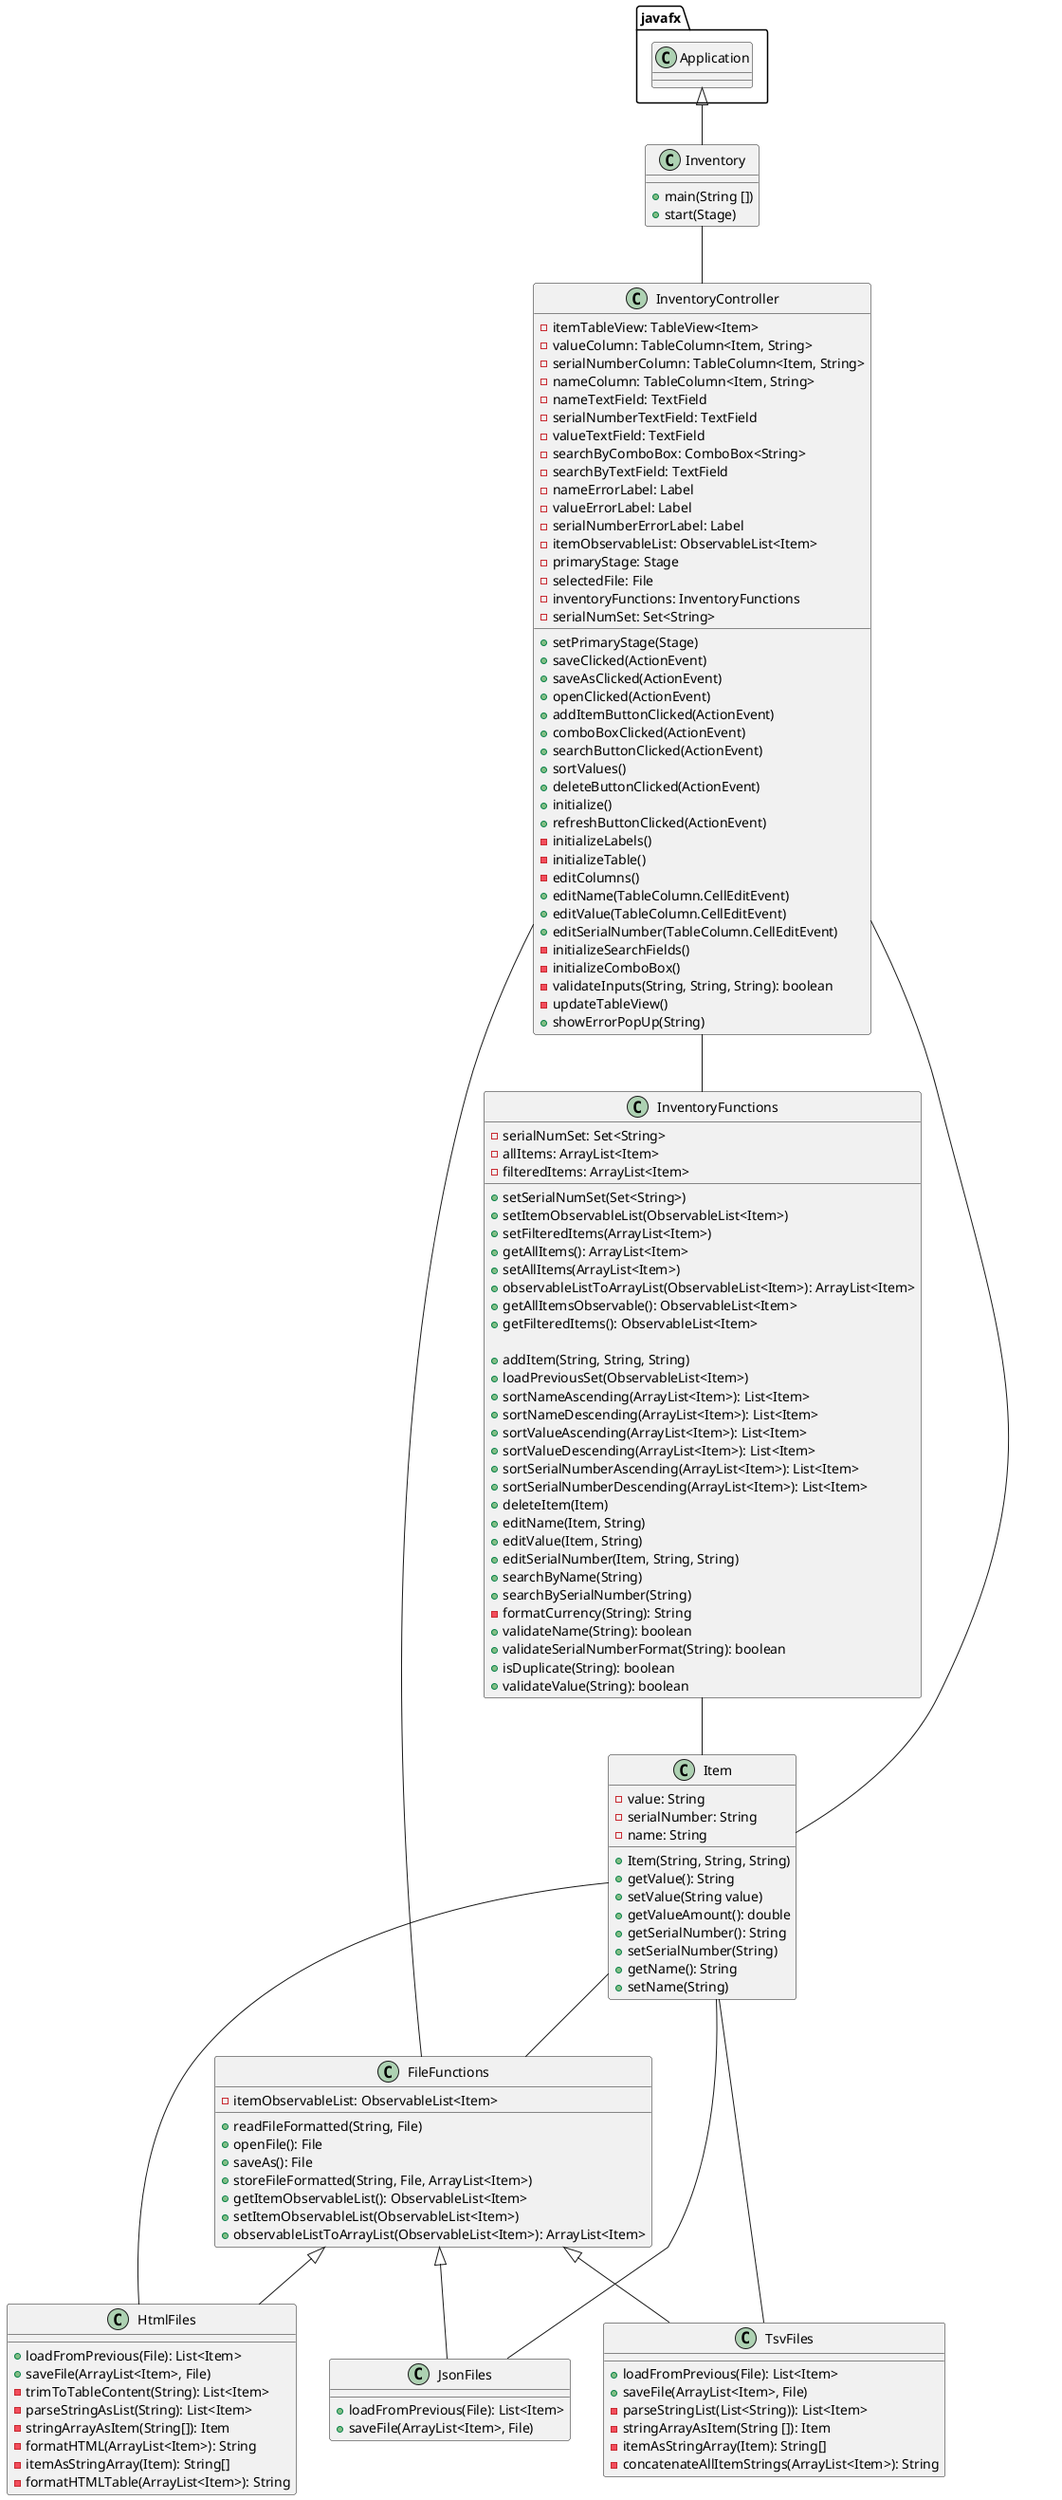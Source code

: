 @startuml
'https://plantuml.com/class-diagram

class Inventory{
    + main(String [])
    + start(Stage)
}

class FileFunctions{
    - itemObservableList: ObservableList<Item>
    + readFileFormatted(String, File)
    + openFile(): File
    + saveAs(): File
    + storeFileFormatted(String, File, ArrayList<Item>)
    + getItemObservableList(): ObservableList<Item>
    + setItemObservableList(ObservableList<Item>)
    + observableListToArrayList(ObservableList<Item>): ArrayList<Item>
}

class JsonFiles{
    + loadFromPrevious(File): List<Item>
    + saveFile(ArrayList<Item>, File)
}

class TsvFiles{
    + loadFromPrevious(File): List<Item>
    + saveFile(ArrayList<Item>, File)
    - parseStringList(List<String)): List<Item>
    - stringArrayAsItem(String []): Item
    - itemAsStringArray(Item): String[]
    - concatenateAllItemStrings(ArrayList<Item>): String
}

class HtmlFiles{
     + loadFromPrevious(File): List<Item>
     + saveFile(ArrayList<Item>, File)
     - trimToTableContent(String): List<Item>
     - parseStringAsList(String): List<Item>
     - stringArrayAsItem(String[]): Item
     - formatHTML(ArrayList<Item>): String
     - itemAsStringArray(Item): String[]
     - formatHTMLTable(ArrayList<Item>): String
}

class InventoryController{
    - itemTableView: TableView<Item>
    - valueColumn: TableColumn<Item, String>
    - serialNumberColumn: TableColumn<Item, String>
    - nameColumn: TableColumn<Item, String>
    - nameTextField: TextField
    - serialNumberTextField: TextField
    - valueTextField: TextField
    - searchByComboBox: ComboBox<String>
    - searchByTextField: TextField
    - nameErrorLabel: Label
    - valueErrorLabel: Label
    - serialNumberErrorLabel: Label
    - itemObservableList: ObservableList<Item>
    - primaryStage: Stage
    - selectedFile: File
    - inventoryFunctions: InventoryFunctions
    - serialNumSet: Set<String>


    + setPrimaryStage(Stage)
    + saveClicked(ActionEvent)
    + saveAsClicked(ActionEvent)
    + openClicked(ActionEvent)
    + addItemButtonClicked(ActionEvent)
    + comboBoxClicked(ActionEvent)
    + searchButtonClicked(ActionEvent)
    + sortValues()
    + deleteButtonClicked(ActionEvent)
    + initialize()
    + refreshButtonClicked(ActionEvent)
    - initializeLabels()
    - initializeTable()
    - editColumns()
    + editName(TableColumn.CellEditEvent)
    + editValue(TableColumn.CellEditEvent)
    + editSerialNumber(TableColumn.CellEditEvent)
    - initializeSearchFields()
    - initializeComboBox()
    - validateInputs(String, String, String): boolean
    - updateTableView()
    + showErrorPopUp(String)
}

class InventoryFunctions{
    - serialNumSet: Set<String>
    - allItems: ArrayList<Item>
    - filteredItems: ArrayList<Item>

    + setSerialNumSet(Set<String>)
    + setItemObservableList(ObservableList<Item>)
    + setFilteredItems(ArrayList<Item>)
    + getAllItems(): ArrayList<Item>
    + setAllItems(ArrayList<Item>)
    + observableListToArrayList(ObservableList<Item>): ArrayList<Item>
    + getAllItemsObservable(): ObservableList<Item>
    + getFilteredItems(): ObservableList<Item>

    + addItem(String, String, String)
    + loadPreviousSet(ObservableList<Item>)
    + sortNameAscending(ArrayList<Item>): List<Item>
    + sortNameDescending(ArrayList<Item>): List<Item>
    + sortValueAscending(ArrayList<Item>): List<Item>
    + sortValueDescending(ArrayList<Item>): List<Item>
    + sortSerialNumberAscending(ArrayList<Item>): List<Item>
    + sortSerialNumberDescending(ArrayList<Item>): List<Item>
    + deleteItem(Item)
    + editName(Item, String)
    + editValue(Item, String)
    + editSerialNumber(Item, String, String)
    + searchByName(String)
    + searchBySerialNumber(String)
    - formatCurrency(String): String
    + validateName(String): boolean
    + validateSerialNumberFormat(String): boolean
    + isDuplicate(String): boolean
    + validateValue(String): boolean
}

class Item{
    - value: String
    - serialNumber: String
    - name: String

    + Item(String, String, String)
    + getValue(): String
    + setValue(String value)
    + getValueAmount(): double
    + getSerialNumber(): String
    + setSerialNumber(String)
    + getName(): String
    + setName(String)
}



javafx.Application <|-- Inventory
Inventory -- InventoryController
InventoryController -- InventoryFunctions
InventoryController -- Item
InventoryFunctions -- Item
FileFunctions -- InventoryController
Item -- FileFunctions
Item -- JsonFiles
Item -- TsvFiles
Item -- HtmlFiles
FileFunctions <|-- JsonFiles
FileFunctions <|-- TsvFiles
FileFunctions <|-- HtmlFiles

@enduml